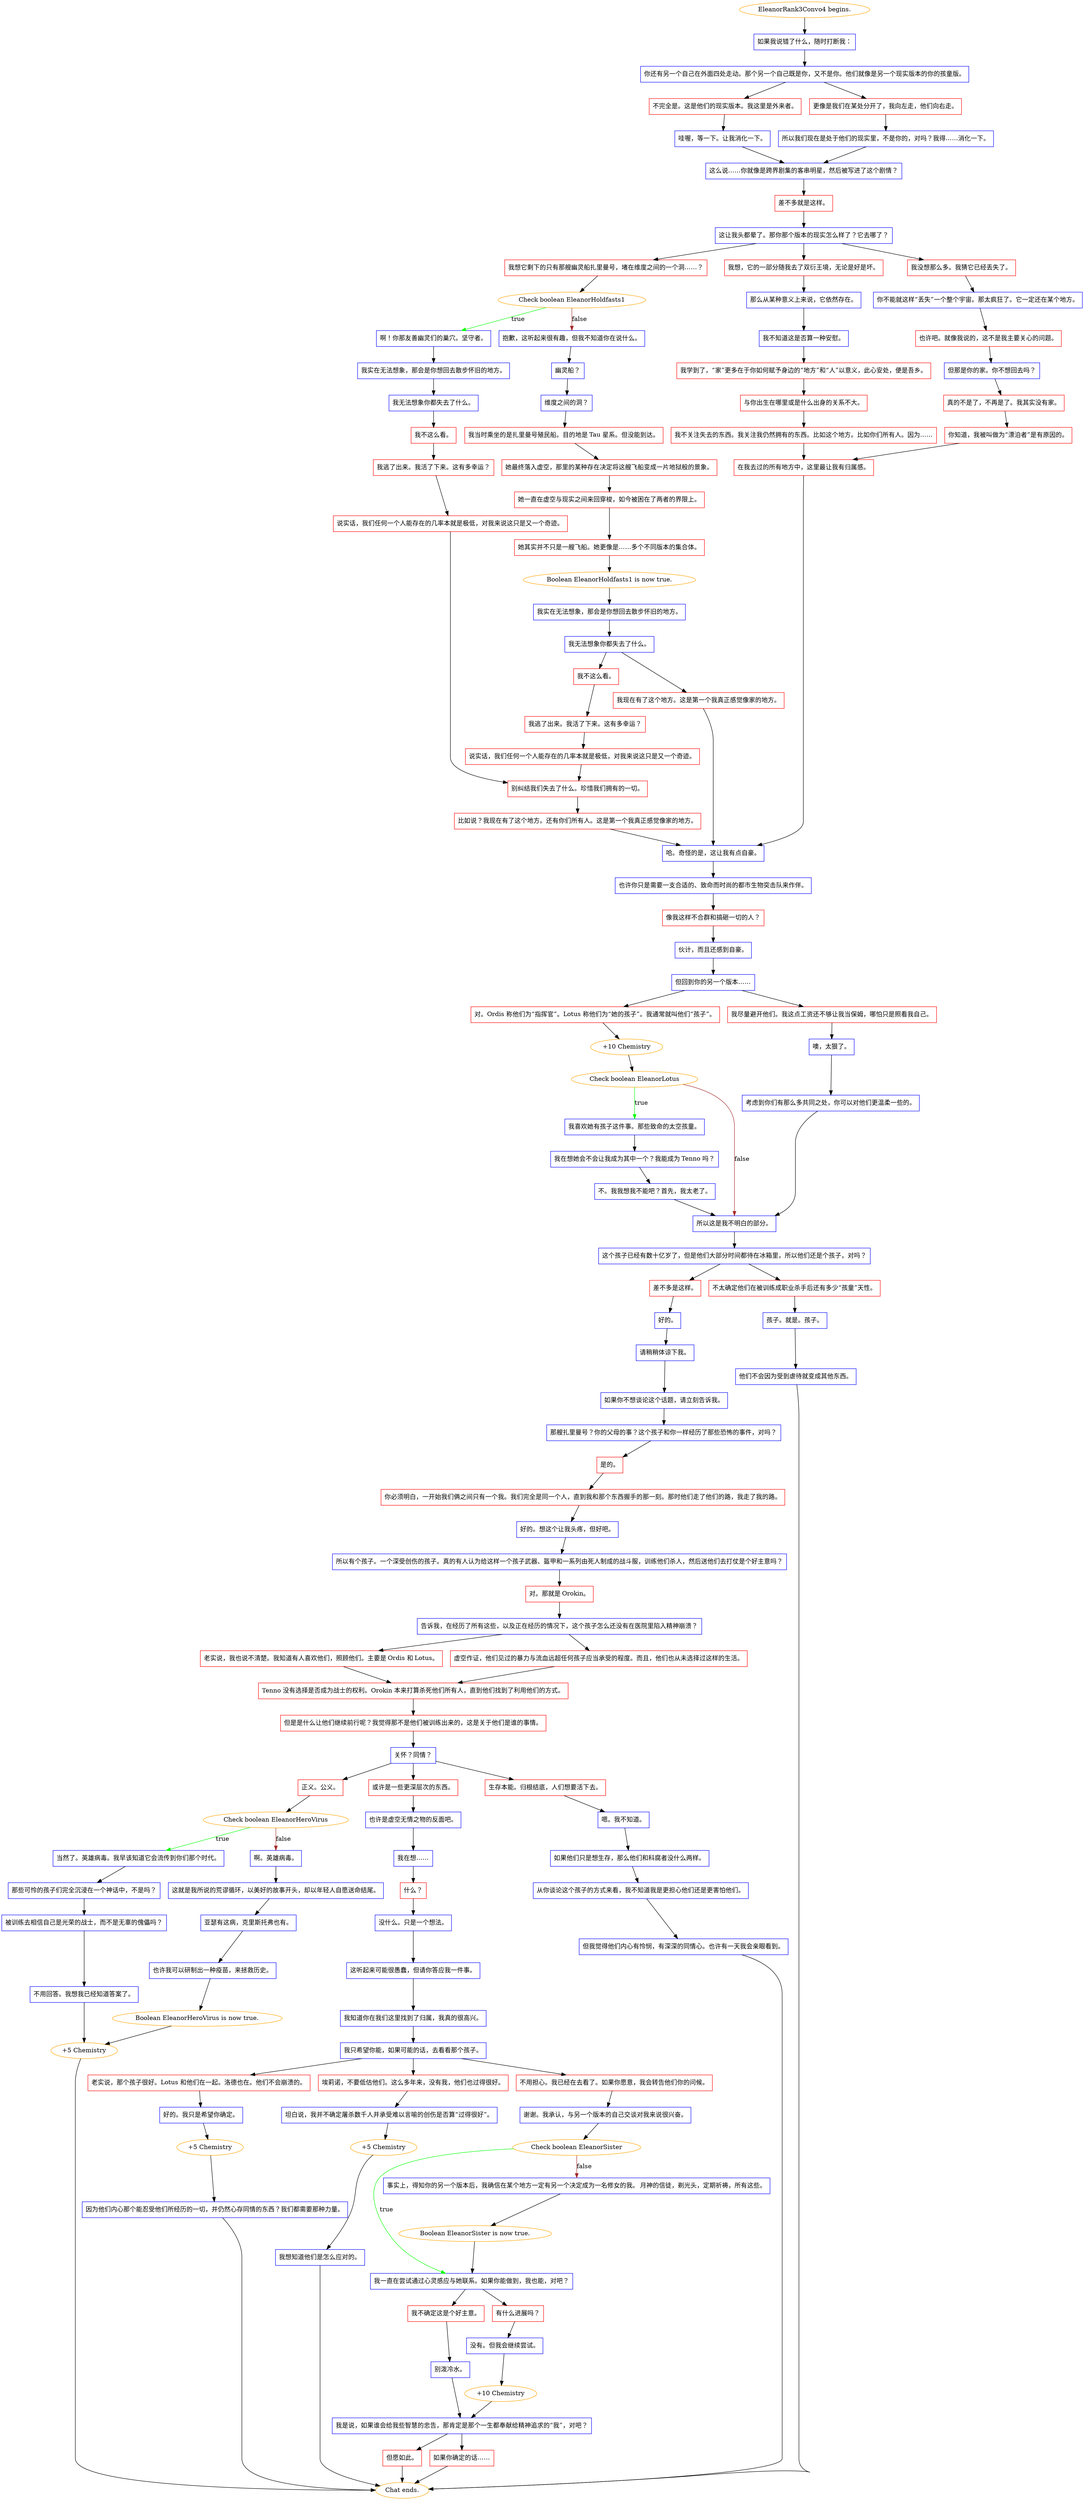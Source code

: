 digraph {
	"EleanorRank3Convo4 begins." [color=orange];
		"EleanorRank3Convo4 begins." -> j3807096167;
	j3807096167 [label="如果我说错了什么，随时打断我：",shape=box,color=blue];
		j3807096167 -> j786398835;
	j786398835 [label="你还有另一个自己在外面四处走动。那个另一个自己既是你，又不是你。他们就像是另一个现实版本的你的孩童版。",shape=box,color=blue];
		j786398835 -> j2470227319;
		j786398835 -> j2122938858;
	j2470227319 [label="不完全是。这是他们的现实版本。我这里是外来者。",shape=box,color=red];
		j2470227319 -> j2575553665;
	j2122938858 [label="更像是我们在某处分开了，我向左走，他们向右走。",shape=box,color=red];
		j2122938858 -> j1777426592;
	j2575553665 [label="哇喔，等一下。让我消化一下。",shape=box,color=blue];
		j2575553665 -> j4291974926;
	j1777426592 [label="所以我们现在是处于他们的现实里，不是你的，对吗？我得……消化一下。",shape=box,color=blue];
		j1777426592 -> j4291974926;
	j4291974926 [label="这么说……你就像是跨界剧集的客串明星，然后被写进了这个剧情？",shape=box,color=blue];
		j4291974926 -> j3384542601;
	j3384542601 [label="差不多就是这样。",shape=box,color=red];
		j3384542601 -> j2796691026;
	j2796691026 [label="这让我头都晕了。那你那个版本的现实怎么样了？它去哪了？",shape=box,color=blue];
		j2796691026 -> j4140623151;
		j2796691026 -> j2597939877;
		j2796691026 -> j1994248105;
	j4140623151 [label="我想它剩下的只有那艘幽灵船扎里曼号，堵在维度之间的一个洞……？",shape=box,color=red];
		j4140623151 -> j622483262;
	j2597939877 [label="我想，它的一部分随我去了双衍王境，无论是好是坏。",shape=box,color=red];
		j2597939877 -> j2603275303;
	j1994248105 [label="我没想那么多。我猜它已经丢失了。",shape=box,color=red];
		j1994248105 -> j1055582184;
	j622483262 [label="Check boolean EleanorHoldfasts1",color=orange];
		j622483262 -> j1679499906 [label=true,color=green];
		j622483262 -> j3932670787 [label=false,color=brown];
	j2603275303 [label="那么从某种意义上来说，它依然存在。",shape=box,color=blue];
		j2603275303 -> j516004057;
	j1055582184 [label="你不能就这样“丢失”一个整个宇宙。那太疯狂了。它一定还在某个地方。",shape=box,color=blue];
		j1055582184 -> j439350098;
	j1679499906 [label="啊！你那友善幽灵们的巢穴。坚守者。",shape=box,color=blue];
		j1679499906 -> j1437798872;
	j3932670787 [label="抱歉，这听起来很有趣，但我不知道你在说什么。",shape=box,color=blue];
		j3932670787 -> j424318875;
	j516004057 [label="我不知道这是否算一种安慰。",shape=box,color=blue];
		j516004057 -> j2536465496;
	j439350098 [label="也许吧。就像我说的，这不是我主要关心的问题。",shape=box,color=red];
		j439350098 -> j2317420903;
	j1437798872 [label="我实在无法想象，那会是你想回去散步怀旧的地方。",shape=box,color=blue];
		j1437798872 -> j665141613;
	j424318875 [label="幽灵船？",shape=box,color=blue];
		j424318875 -> j3730653757;
	j2536465496 [label="我学到了，“家”更多在于你如何赋予身边的“地方”和“人”以意义，此心安处，便是吾乡。",shape=box,color=red];
		j2536465496 -> j650327976;
	j2317420903 [label="但那是你的家。你不想回去吗？",shape=box,color=blue];
		j2317420903 -> j2734013348;
	j665141613 [label="我无法想象你都失去了什么。",shape=box,color=blue];
		j665141613 -> j3201364756;
	j3730653757 [label="维度之间的洞？",shape=box,color=blue];
		j3730653757 -> j3101592733;
	j650327976 [label="与你出生在哪里或是什么出身的关系不大。",shape=box,color=red];
		j650327976 -> j1149785070;
	j2734013348 [label="真的不是了，不再是了。我其实没有家。",shape=box,color=red];
		j2734013348 -> j3808426850;
	j3201364756 [label="我不这么看。",shape=box,color=red];
		j3201364756 -> j666978340;
	j3101592733 [label="我当时乘坐的是扎里曼号殖民船。目的地是 Tau 星系。但没能到达。",shape=box,color=red];
		j3101592733 -> j2863646745;
	j1149785070 [label="我不关注失去的东西。我关注我仍然拥有的东西。比如这个地方。比如你们所有人。因为……",shape=box,color=red];
		j1149785070 -> j389699019;
	j3808426850 [label="你知道，我被叫做为“漂泊者”是有原因的。",shape=box,color=red];
		j3808426850 -> j389699019;
	j666978340 [label="我逃了出来。我活了下来。这有多幸运？",shape=box,color=red];
		j666978340 -> j3908637552;
	j2863646745 [label="她最终落入虚空，那里的某种存在决定将这艘飞船变成一片地狱般的景象。",shape=box,color=red];
		j2863646745 -> j1416660803;
	j389699019 [label="在我去过的所有地方中，这里最让我有归属感。",shape=box,color=red];
		j389699019 -> j430611287;
	j3908637552 [label="说实话，我们任何一个人能存在的几率本就是极低，对我来说这只是又一个奇迹。",shape=box,color=red];
		j3908637552 -> j2095800071;
	j1416660803 [label="她一直在虚空与现实之间来回穿梭，如今被困在了两者的界限上。",shape=box,color=red];
		j1416660803 -> j3886621274;
	j430611287 [label="哈。奇怪的是，这让我有点自豪。",shape=box,color=blue];
		j430611287 -> j1666378898;
	j2095800071 [label="别纠结我们失去了什么。珍惜我们拥有的一切。",shape=box,color=red];
		j2095800071 -> j1252682889;
	j3886621274 [label="她其实并不只是一艘飞船。她更像是……多个不同版本的集合体。",shape=box,color=red];
		j3886621274 -> j2608575983;
	j1666378898 [label="也许你只是需要一支合适的、致命而时尚的都市生物突击队来作伴。",shape=box,color=blue];
		j1666378898 -> j2453509025;
	j1252682889 [label="比如说？我现在有了这个地方。还有你们所有人。这是第一个我真正感觉像家的地方。",shape=box,color=red];
		j1252682889 -> j430611287;
	j2608575983 [label="Boolean EleanorHoldfasts1 is now true.",color=orange];
		j2608575983 -> j3099837529;
	j2453509025 [label="像我这样不合群和搞砸一切的人？",shape=box,color=red];
		j2453509025 -> j2532965918;
	j3099837529 [label="我实在无法想象，那会是你想回去散步怀旧的地方。",shape=box,color=blue];
		j3099837529 -> j1960834659;
	j2532965918 [label="伙计，而且还感到自豪。",shape=box,color=blue];
		j2532965918 -> j1531094752;
	j1960834659 [label="我无法想象你都失去了什么。",shape=box,color=blue];
		j1960834659 -> j3531871986;
		j1960834659 -> j1878016053;
	j1531094752 [label="但回到你的另一个版本……",shape=box,color=blue];
		j1531094752 -> j1516210732;
		j1531094752 -> j782882497;
	j3531871986 [label="我不这么看。",shape=box,color=red];
		j3531871986 -> j3481969280;
	j1878016053 [label="我现在有了这个地方。这是第一个我真正感觉像家的地方。",shape=box,color=red];
		j1878016053 -> j430611287;
	j1516210732 [label="对。Ordis 称他们为“指挥官”。Lotus 称他们为“她的孩子”。我通常就叫他们“孩子”。",shape=box,color=red];
		j1516210732 -> j4061780858;
	j782882497 [label="我尽量避开他们。我这点工资还不够让我当保姆，哪怕只是照看我自己。",shape=box,color=red];
		j782882497 -> j1784690971;
	j3481969280 [label="我逃了出来。我活了下来。这有多幸运？",shape=box,color=red];
		j3481969280 -> j4076513127;
	j4061780858 [label="+10 Chemistry",color=orange];
		j4061780858 -> j3978629636;
	j1784690971 [label="噢，太狠了。",shape=box,color=blue];
		j1784690971 -> j3997265827;
	j4076513127 [label="说实话，我们任何一个人能存在的几率本就是极低，对我来说这只是又一个奇迹。",shape=box,color=red];
		j4076513127 -> j2095800071;
	j3978629636 [label="Check boolean EleanorLotus",color=orange];
		j3978629636 -> j3659483449 [label=true,color=green];
		j3978629636 -> j550731865 [label=false,color=brown];
	j3997265827 [label="考虑到你们有那么多共同之处，你可以对他们更温柔一些的。",shape=box,color=blue];
		j3997265827 -> j550731865;
	j3659483449 [label="我喜欢她有孩子这件事。那些致命的太空孩童。",shape=box,color=blue];
		j3659483449 -> j471905552;
	j550731865 [label="所以这是我不明白的部分。",shape=box,color=blue];
		j550731865 -> j1954281872;
	j471905552 [label="我在想她会不会让我成为其中一个？我能成为 Tenno 吗？",shape=box,color=blue];
		j471905552 -> j786827381;
	j1954281872 [label="这个孩子已经有数十亿岁了，但是他们大部分时间都待在冰箱里，所以他们还是个孩子，对吗？",shape=box,color=blue];
		j1954281872 -> j1593387801;
		j1954281872 -> j1214116925;
	j786827381 [label="不。我我想我不能吧？首先，我太老了。",shape=box,color=blue];
		j786827381 -> j550731865;
	j1593387801 [label="差不多是这样。",shape=box,color=red];
		j1593387801 -> j929953025;
	j1214116925 [label="不太确定他们在被训练成职业杀手后还有多少“孩童”天性。",shape=box,color=red];
		j1214116925 -> j1185291168;
	j929953025 [label="好的。",shape=box,color=blue];
		j929953025 -> j1938028542;
	j1185291168 [label="孩子。就是。孩子。",shape=box,color=blue];
		j1185291168 -> j2211962757;
	j1938028542 [label="请稍稍体谅下我。",shape=box,color=blue];
		j1938028542 -> j3614314763;
	j2211962757 [label="他们不会因为受到虐待就变成其他东西。",shape=box,color=blue];
		j2211962757 -> "Chat ends.";
	j3614314763 [label="如果你不想谈论这个话题，请立刻告诉我。",shape=box,color=blue];
		j3614314763 -> j3343623293;
	"Chat ends." [color=orange];
	j3343623293 [label="那艘扎里曼号？你的父母的事？这个孩子和你一样经历了那些恐怖的事件，对吗？",shape=box,color=blue];
		j3343623293 -> j3494205167;
	j3494205167 [label="是的。",shape=box,color=red];
		j3494205167 -> j3789208471;
	j3789208471 [label="你必须明白，一开始我们俩之间只有一个我。我们完全是同一个人，直到我和那个东西握手的那一刻。那时他们走了他们的路，我走了我的路。",shape=box,color=red];
		j3789208471 -> j686068945;
	j686068945 [label="好的。想这个让我头疼，但好吧。",shape=box,color=blue];
		j686068945 -> j2367356935;
	j2367356935 [label="所以有个孩子。一个深受创伤的孩子。真的有人认为给这样一个孩子武器、盔甲和一系列由死人制成的战斗服，训练他们杀人，然后送他们去打仗是个好主意吗？",shape=box,color=blue];
		j2367356935 -> j1788545964;
	j1788545964 [label="对。那就是 Orokin。",shape=box,color=red];
		j1788545964 -> j3924526321;
	j3924526321 [label="告诉我，在经历了所有这些，以及正在经历的情况下，这个孩子怎么还没有在医院里陷入精神崩溃？",shape=box,color=blue];
		j3924526321 -> j344319545;
		j3924526321 -> j2318860001;
	j344319545 [label="老实说，我也说不清楚。我知道有人喜欢他们，照顾他们。主要是 Ordis 和 Lotus。",shape=box,color=red];
		j344319545 -> j231604171;
	j2318860001 [label="虚空作证，他们见过的暴力与流血远超任何孩子应当承受的程度。而且，他们也从未选择过这样的生活。",shape=box,color=red];
		j2318860001 -> j231604171;
	j231604171 [label="Tenno 没有选择是否成为战士的权利。Orokin 本来打算杀死他们所有人，直到他们找到了利用他们的方式。",shape=box,color=red];
		j231604171 -> j749374880;
	j749374880 [label="但是是什么让他们继续前行呢？我觉得那不是他们被训练出来的，这是关于他们是谁的事情。",shape=box,color=red];
		j749374880 -> j4142774570;
	j4142774570 [label="关怀？同情？",shape=box,color=blue];
		j4142774570 -> j2224193080;
		j4142774570 -> j1170805033;
		j4142774570 -> j407415523;
	j2224193080 [label="正义。公义。",shape=box,color=red];
		j2224193080 -> j3862202944;
	j1170805033 [label="或许是一些更深层次的东西。",shape=box,color=red];
		j1170805033 -> j3965351906;
	j407415523 [label="生存本能。归根结底，人们想要活下去。",shape=box,color=red];
		j407415523 -> j1531665938;
	j3862202944 [label="Check boolean EleanorHeroVirus",color=orange];
		j3862202944 -> j3908875165 [label=true,color=green];
		j3862202944 -> j1848737070 [label=false,color=brown];
	j3965351906 [label="也许是虚空无情之物的反面吧。",shape=box,color=blue];
		j3965351906 -> j947353379;
	j1531665938 [label="嗯。我不知道。",shape=box,color=blue];
		j1531665938 -> j499645056;
	j3908875165 [label="当然了。英雄病毒。我早该知道它会流传到你们那个时代。",shape=box,color=blue];
		j3908875165 -> j2033691583;
	j1848737070 [label="啊。英雄病毒。",shape=box,color=blue];
		j1848737070 -> j2130301310;
	j947353379 [label="我在想……",shape=box,color=blue];
		j947353379 -> j3631242490;
	j499645056 [label="如果他们只是想生存，那么他们和科腐者没什么两样。",shape=box,color=blue];
		j499645056 -> j159664281;
	j2033691583 [label="那些可怜的孩子们完全沉浸在一个神话中，不是吗？",shape=box,color=blue];
		j2033691583 -> j3161914148;
	j2130301310 [label="这就是我所说的荒谬循环，以美好的故事开头，却以年轻人自愿送命结尾。",shape=box,color=blue];
		j2130301310 -> j3023079935;
	j3631242490 [label="什么？",shape=box,color=red];
		j3631242490 -> j2980477474;
	j159664281 [label="从你谈论这个孩子的方式来看，我不知道我是更担心他们还是更害怕他们。",shape=box,color=blue];
		j159664281 -> j349780194;
	j3161914148 [label="被训练去相信自己是光荣的战士，而不是无辜的傀儡吗？",shape=box,color=blue];
		j3161914148 -> j3110862490;
	j3023079935 [label="亚瑟有这病，克里斯托弗也有。",shape=box,color=blue];
		j3023079935 -> j3983650569;
	j2980477474 [label="没什么。只是一个想法。",shape=box,color=blue];
		j2980477474 -> j3187745078;
	j349780194 [label="但我觉得他们内心有怜悯，有深深的同情心。也许有一天我会亲眼看到。",shape=box,color=blue];
		j349780194 -> "Chat ends.";
	j3110862490 [label="不用回答。我想我已经知道答案了。",shape=box,color=blue];
		j3110862490 -> j4081414586;
	j3983650569 [label="也许我可以研制出一种疫苗，来拯救历史。",shape=box,color=blue];
		j3983650569 -> j679405944;
	j3187745078 [label="这听起来可能很愚蠢，但请你答应我一件事。",shape=box,color=blue];
		j3187745078 -> j199425186;
	j4081414586 [label="+5 Chemistry",color=orange];
		j4081414586 -> "Chat ends.";
	j679405944 [label="Boolean EleanorHeroVirus is now true.",color=orange];
		j679405944 -> j4081414586;
	j199425186 [label="我知道你在我们这里找到了归属，我真的很高兴。",shape=box,color=blue];
		j199425186 -> j1615169541;
	j1615169541 [label="我只希望你能，如果可能的话，去看看那个孩子。",shape=box,color=blue];
		j1615169541 -> j898361148;
		j1615169541 -> j85712502;
		j1615169541 -> j2791080405;
	j898361148 [label="老实说，那个孩子很好。Lotus 和他们在一起。洛德也在。他们不会崩溃的。",shape=box,color=red];
		j898361148 -> j3504379647;
	j85712502 [label="埃莉诺，不要低估他们。这么多年来，没有我，他们也过得很好。",shape=box,color=red];
		j85712502 -> j3432540174;
	j2791080405 [label="不用担心。我已经在去看了。如果你愿意，我会转告他们你的问候。",shape=box,color=red];
		j2791080405 -> j1707781873;
	j3504379647 [label="好的。我只是希望你确定。",shape=box,color=blue];
		j3504379647 -> j1547955723;
	j3432540174 [label="坦白说，我并不确定屠杀数千人并承受难以言喻的创伤是否算“过得很好”。",shape=box,color=blue];
		j3432540174 -> j1391200181;
	j1707781873 [label="谢谢。我承认，与另一个版本的自己交谈对我来说很兴奋。",shape=box,color=blue];
		j1707781873 -> j3106748003;
	j1547955723 [label="+5 Chemistry",color=orange];
		j1547955723 -> j1032549887;
	j1391200181 [label="+5 Chemistry",color=orange];
		j1391200181 -> j4003273888;
	j3106748003 [label="Check boolean EleanorSister",color=orange];
		j3106748003 -> j3370316251 [label=true,color=green];
		j3106748003 -> j3970927788 [label=false,color=brown];
	j1032549887 [label="因为他们内心那个能忍受他们所经历的一切，并仍然心存同情的东西？我们都需要那种力量。",shape=box,color=blue];
		j1032549887 -> "Chat ends.";
	j4003273888 [label="我想知道他们是怎么应对的。",shape=box,color=blue];
		j4003273888 -> "Chat ends.";
	j3370316251 [label="我一直在尝试通过心灵感应与她联系。如果你能做到，我也能，对吧？",shape=box,color=blue];
		j3370316251 -> j244122674;
		j3370316251 -> j1395014303;
	j3970927788 [label="事实上，得知你的另一个版本后，我确信在某个地方一定有另一个决定成为一名修女的我。 月神的信徒，剃光头，定期祈祷，所有这些。",shape=box,color=blue];
		j3970927788 -> j1316370813;
	j244122674 [label="我不确定这是个好主意。",shape=box,color=red];
		j244122674 -> j4088473740;
	j1395014303 [label="有什么进展吗？",shape=box,color=red];
		j1395014303 -> j2247747235;
	j1316370813 [label="Boolean EleanorSister is now true.",color=orange];
		j1316370813 -> j3370316251;
	j4088473740 [label="别泼冷水。",shape=box,color=blue];
		j4088473740 -> j3766600428;
	j2247747235 [label="没有。但我会继续尝试。",shape=box,color=blue];
		j2247747235 -> j398297948;
	j3766600428 [label="我是说，如果谁会给我些智慧的忠告，那肯定是那个一生都奉献给精神追求的“我”，对吧？",shape=box,color=blue];
		j3766600428 -> j643823427;
		j3766600428 -> j2098190459;
	j398297948 [label="+10 Chemistry",color=orange];
		j398297948 -> j3766600428;
	j643823427 [label="但愿如此。",shape=box,color=red];
		j643823427 -> "Chat ends.";
	j2098190459 [label="如果你确定的话……",shape=box,color=red];
		j2098190459 -> "Chat ends.";
}